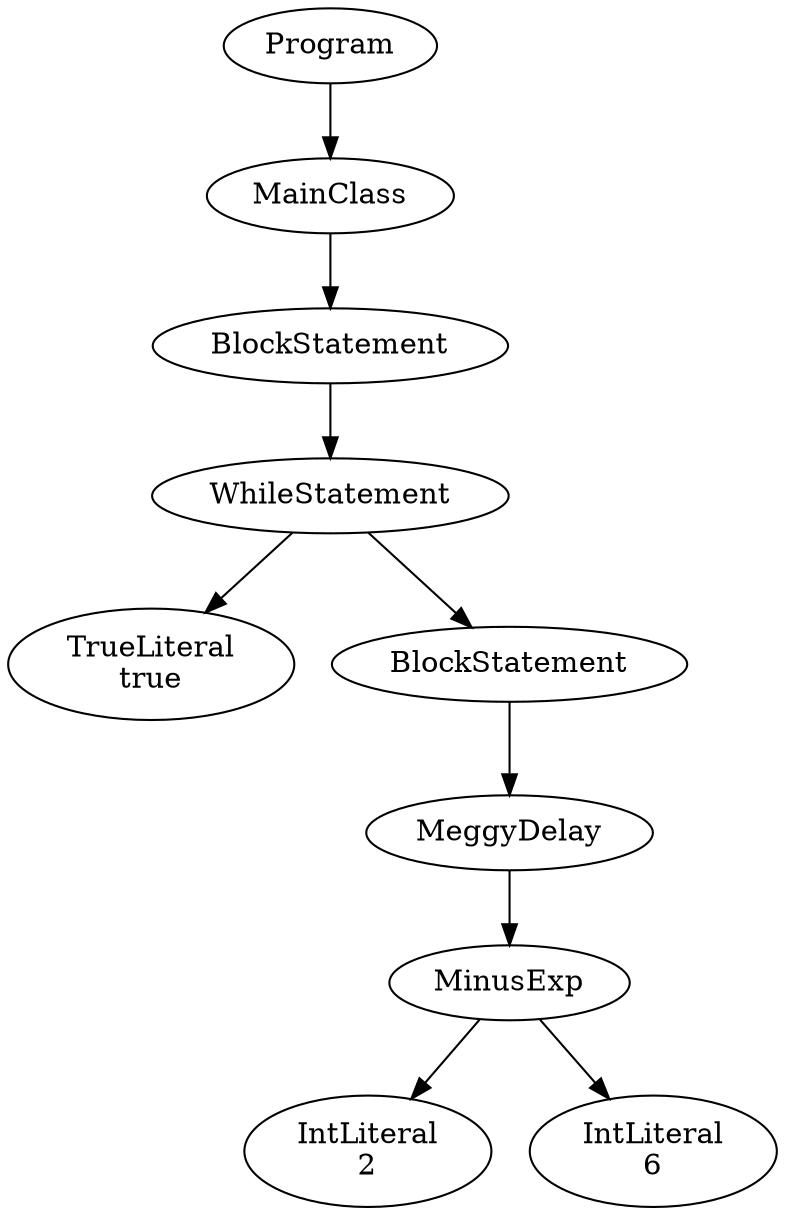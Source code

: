 digraph ASTGraph {
0 [ label="Program" ];
1 [ label="MainClass" ];
0 -> 1
2 [ label="BlockStatement" ];
1 -> 2
3 [ label="WhileStatement" ];
2 -> 3
4 [ label="TrueLiteral\ntrue" ];
3 -> 4
5 [ label="BlockStatement" ];
3 -> 5
6 [ label="MeggyDelay" ];
5 -> 6
7 [ label="MinusExp" ];
6 -> 7
8 [ label="IntLiteral\n2" ];
7 -> 8
9 [ label="IntLiteral\n6" ];
7 -> 9
}
